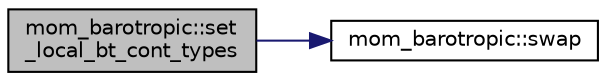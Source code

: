 digraph "mom_barotropic::set_local_bt_cont_types"
{
 // INTERACTIVE_SVG=YES
 // LATEX_PDF_SIZE
  edge [fontname="Helvetica",fontsize="10",labelfontname="Helvetica",labelfontsize="10"];
  node [fontname="Helvetica",fontsize="10",shape=record];
  rankdir="LR";
  Node1 [label="mom_barotropic::set\l_local_bt_cont_types",height=0.2,width=0.4,color="black", fillcolor="grey75", style="filled", fontcolor="black",tooltip="This subroutine sets up reordered versions of the BT_cont type in the local_BT_cont types,..."];
  Node1 -> Node2 [color="midnightblue",fontsize="10",style="solid",fontname="Helvetica"];
  Node2 [label="mom_barotropic::swap",height=0.2,width=0.4,color="black", fillcolor="white", style="filled",URL="$namespacemom__barotropic.html#af1813744cf2034c2413ef904bf628263",tooltip="Swap the values of two real variables."];
}
